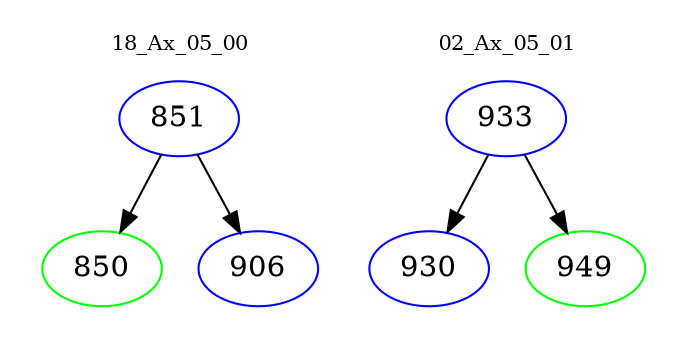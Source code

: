 digraph{
subgraph cluster_0 {
color = white
label = "18_Ax_05_00";
fontsize=10;
T0_851 [label="851", color="blue"]
T0_851 -> T0_850 [color="black"]
T0_850 [label="850", color="green"]
T0_851 -> T0_906 [color="black"]
T0_906 [label="906", color="blue"]
}
subgraph cluster_1 {
color = white
label = "02_Ax_05_01";
fontsize=10;
T1_933 [label="933", color="blue"]
T1_933 -> T1_930 [color="black"]
T1_930 [label="930", color="blue"]
T1_933 -> T1_949 [color="black"]
T1_949 [label="949", color="green"]
}
}
